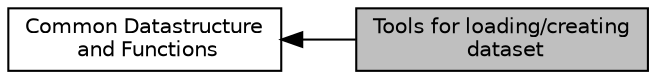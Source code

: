 digraph "Tools for loading/creating dataset"
{
  edge [fontname="Helvetica",fontsize="10",labelfontname="Helvetica",labelfontsize="10"];
  node [fontname="Helvetica",fontsize="10",shape=box];
  rankdir=LR;
  Node1 [label="Tools for loading/creating\l dataset",height=0.2,width=0.4,color="black", fillcolor="grey75", style="filled", fontcolor="black",tooltip=" "];
  Node2 [label="Common Datastructure\l and Functions",height=0.2,width=0.4,color="black", fillcolor="white", style="filled",URL="$group__Common.html",tooltip=" "];
  Node2->Node1 [shape=plaintext, dir="back", style="solid"];
}
